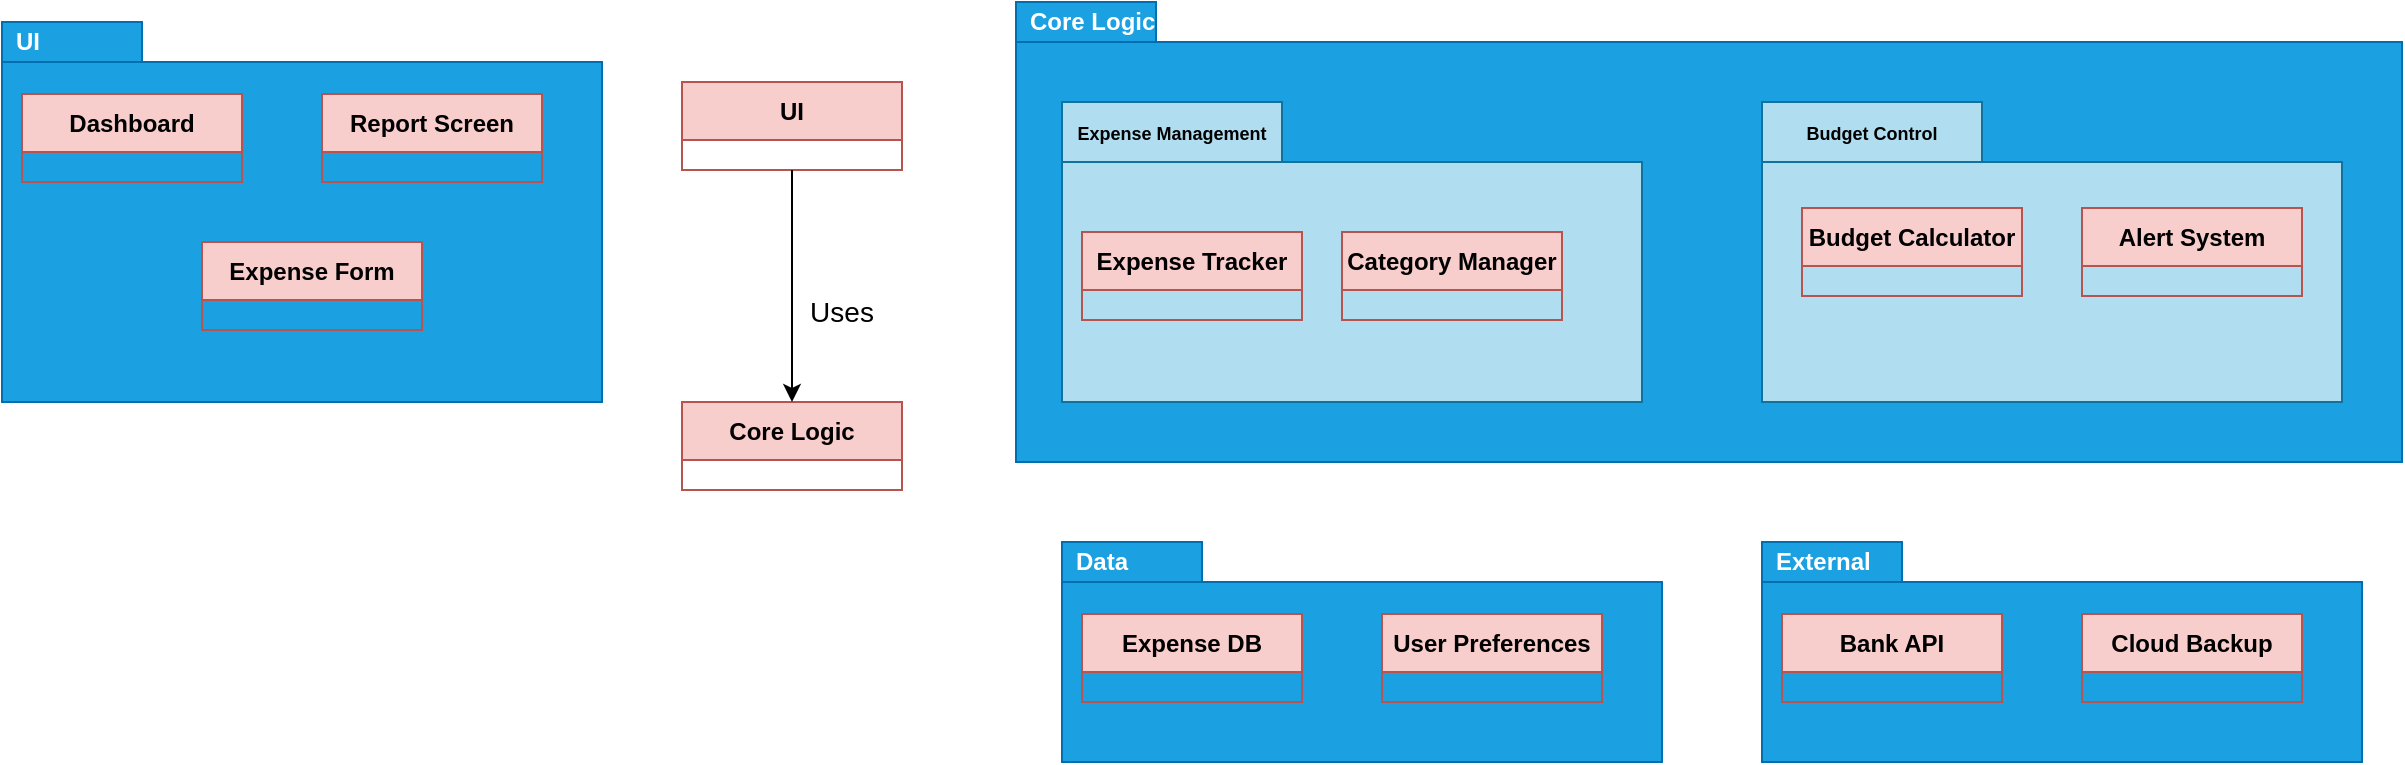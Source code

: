 <mxfile version="27.0.3">
  <diagram name="Page-1" id="cH2RgSweLdJWYKLOs1rj">
    <mxGraphModel dx="1303" dy="659" grid="1" gridSize="10" guides="1" tooltips="1" connect="1" arrows="1" fold="1" page="1" pageScale="1" pageWidth="827" pageHeight="1169" math="0" shadow="0">
      <root>
        <mxCell id="0" />
        <mxCell id="1" parent="0" />
        <mxCell id="XsrV2w-zz-6d203l439v-4" value="UI" style="shape=folder;xSize=90;align=left;spacingLeft=10;align=left;verticalAlign=top;spacingLeft=5;spacingTop=-4;tabWidth=70;tabHeight=20;tabPosition=left;html=1;recursiveResize=0;fillColor=#1ba1e2;fontColor=#ffffff;strokeColor=#006EAF;fontStyle=1" vertex="1" parent="1">
          <mxGeometry x="40" y="120" width="300" height="190" as="geometry" />
        </mxCell>
        <mxCell id="XsrV2w-zz-6d203l439v-22" value="Dashboard" style="swimlane;fontStyle=1;align=center;verticalAlign=middle;childLayout=stackLayout;horizontal=1;startSize=29;horizontalStack=0;resizeParent=1;resizeParentMax=0;resizeLast=0;collapsible=0;marginBottom=0;html=1;whiteSpace=wrap;fillColor=#f8cecc;strokeColor=#b85450;" vertex="1" parent="XsrV2w-zz-6d203l439v-4">
          <mxGeometry x="10" y="36" width="110" height="44" as="geometry" />
        </mxCell>
        <mxCell id="XsrV2w-zz-6d203l439v-25" value="Report Screen" style="swimlane;fontStyle=1;align=center;verticalAlign=middle;childLayout=stackLayout;horizontal=1;startSize=29;horizontalStack=0;resizeParent=1;resizeParentMax=0;resizeLast=0;collapsible=0;marginBottom=0;html=1;whiteSpace=wrap;fillColor=#f8cecc;strokeColor=#b85450;" vertex="1" parent="XsrV2w-zz-6d203l439v-4">
          <mxGeometry x="160" y="36" width="110" height="44" as="geometry" />
        </mxCell>
        <mxCell id="XsrV2w-zz-6d203l439v-26" value="Expense Form" style="swimlane;fontStyle=1;align=center;verticalAlign=middle;childLayout=stackLayout;horizontal=1;startSize=29;horizontalStack=0;resizeParent=1;resizeParentMax=0;resizeLast=0;collapsible=0;marginBottom=0;html=1;whiteSpace=wrap;fillColor=#f8cecc;strokeColor=#b85450;" vertex="1" parent="XsrV2w-zz-6d203l439v-4">
          <mxGeometry x="100" y="110" width="110" height="44" as="geometry" />
        </mxCell>
        <mxCell id="XsrV2w-zz-6d203l439v-9" value="Core Logic" style="shape=folder;xSize=90;align=left;spacingLeft=10;align=left;verticalAlign=top;spacingLeft=5;spacingTop=-4;tabWidth=70;tabHeight=20;tabPosition=left;html=1;recursiveResize=0;fillColor=#1ba1e2;fontColor=#ffffff;strokeColor=#006EAF;fontStyle=1" vertex="1" parent="1">
          <mxGeometry x="547" y="110" width="693" height="230" as="geometry" />
        </mxCell>
        <mxCell id="XsrV2w-zz-6d203l439v-13" value="&lt;font style=&quot;font-size: 9px;&quot;&gt;Expense Management&lt;/font&gt;" style="shape=folder;fontStyle=1;tabWidth=110;tabHeight=30;tabPosition=left;html=1;boundedLbl=1;labelInHeader=1;container=1;collapsible=0;whiteSpace=wrap;fillColor=#b1ddf0;strokeColor=#10739e;" vertex="1" parent="1">
          <mxGeometry x="570" y="160" width="290" height="150" as="geometry" />
        </mxCell>
        <mxCell id="XsrV2w-zz-6d203l439v-14" value="" style="html=1;strokeColor=none;resizeWidth=1;resizeHeight=1;fillColor=none;part=1;connectable=0;allowArrows=0;deletable=0;whiteSpace=wrap;" vertex="1" parent="XsrV2w-zz-6d203l439v-13">
          <mxGeometry width="290.0" height="105" relative="1" as="geometry">
            <mxPoint y="30" as="offset" />
          </mxGeometry>
        </mxCell>
        <mxCell id="XsrV2w-zz-6d203l439v-31" value="Expense Tracker" style="swimlane;fontStyle=1;align=center;verticalAlign=middle;childLayout=stackLayout;horizontal=1;startSize=29;horizontalStack=0;resizeParent=1;resizeParentMax=0;resizeLast=0;collapsible=0;marginBottom=0;html=1;whiteSpace=wrap;fillColor=#f8cecc;strokeColor=#b85450;" vertex="1" parent="XsrV2w-zz-6d203l439v-13">
          <mxGeometry x="10" y="65" width="110" height="44" as="geometry" />
        </mxCell>
        <mxCell id="XsrV2w-zz-6d203l439v-18" value="&lt;font style=&quot;font-size: 9px;&quot;&gt;Budget Control&lt;/font&gt;" style="shape=folder;fontStyle=1;tabWidth=110;tabHeight=30;tabPosition=left;html=1;boundedLbl=1;labelInHeader=1;container=1;collapsible=0;whiteSpace=wrap;fillColor=#b1ddf0;strokeColor=#10739e;" vertex="1" parent="1">
          <mxGeometry x="920" y="160" width="290" height="150" as="geometry" />
        </mxCell>
        <mxCell id="XsrV2w-zz-6d203l439v-19" value="" style="html=1;strokeColor=none;resizeWidth=1;resizeHeight=1;fillColor=none;part=1;connectable=0;allowArrows=0;deletable=0;whiteSpace=wrap;" vertex="1" parent="XsrV2w-zz-6d203l439v-18">
          <mxGeometry width="290.0" height="105" relative="1" as="geometry">
            <mxPoint y="30" as="offset" />
          </mxGeometry>
        </mxCell>
        <mxCell id="XsrV2w-zz-6d203l439v-34" value="Budget Calculator" style="swimlane;fontStyle=1;align=center;verticalAlign=middle;childLayout=stackLayout;horizontal=1;startSize=29;horizontalStack=0;resizeParent=1;resizeParentMax=0;resizeLast=0;collapsible=0;marginBottom=0;html=1;whiteSpace=wrap;fillColor=#f8cecc;strokeColor=#b85450;" vertex="1" parent="XsrV2w-zz-6d203l439v-18">
          <mxGeometry x="20" y="53" width="110" height="44" as="geometry" />
        </mxCell>
        <mxCell id="XsrV2w-zz-6d203l439v-35" value="Alert System" style="swimlane;fontStyle=1;align=center;verticalAlign=middle;childLayout=stackLayout;horizontal=1;startSize=29;horizontalStack=0;resizeParent=1;resizeParentMax=0;resizeLast=0;collapsible=0;marginBottom=0;html=1;whiteSpace=wrap;fillColor=#f8cecc;strokeColor=#b85450;" vertex="1" parent="XsrV2w-zz-6d203l439v-18">
          <mxGeometry x="160" y="53" width="110" height="44" as="geometry" />
        </mxCell>
        <mxCell id="XsrV2w-zz-6d203l439v-33" value="Category Manager" style="swimlane;fontStyle=1;align=center;verticalAlign=middle;childLayout=stackLayout;horizontal=1;startSize=29;horizontalStack=0;resizeParent=1;resizeParentMax=0;resizeLast=0;collapsible=0;marginBottom=0;html=1;whiteSpace=wrap;fillColor=#f8cecc;strokeColor=#b85450;" vertex="1" parent="1">
          <mxGeometry x="710" y="225" width="110" height="44" as="geometry" />
        </mxCell>
        <mxCell id="XsrV2w-zz-6d203l439v-36" value="Data" style="shape=folder;xSize=90;align=left;spacingLeft=10;align=left;verticalAlign=top;spacingLeft=5;spacingTop=-4;tabWidth=70;tabHeight=20;tabPosition=left;html=1;recursiveResize=0;fillColor=#1ba1e2;fontColor=#ffffff;strokeColor=#006EAF;fontStyle=1" vertex="1" parent="1">
          <mxGeometry x="570" y="380" width="300" height="110" as="geometry" />
        </mxCell>
        <mxCell id="XsrV2w-zz-6d203l439v-37" value="Expense DB" style="swimlane;fontStyle=1;align=center;verticalAlign=middle;childLayout=stackLayout;horizontal=1;startSize=29;horizontalStack=0;resizeParent=1;resizeParentMax=0;resizeLast=0;collapsible=0;marginBottom=0;html=1;whiteSpace=wrap;fillColor=#f8cecc;strokeColor=#b85450;" vertex="1" parent="XsrV2w-zz-6d203l439v-36">
          <mxGeometry x="10" y="36" width="110" height="44" as="geometry" />
        </mxCell>
        <mxCell id="XsrV2w-zz-6d203l439v-38" value="User Preferences" style="swimlane;fontStyle=1;align=center;verticalAlign=middle;childLayout=stackLayout;horizontal=1;startSize=29;horizontalStack=0;resizeParent=1;resizeParentMax=0;resizeLast=0;collapsible=0;marginBottom=0;html=1;whiteSpace=wrap;fillColor=#f8cecc;strokeColor=#b85450;" vertex="1" parent="XsrV2w-zz-6d203l439v-36">
          <mxGeometry x="160" y="36" width="110" height="44" as="geometry" />
        </mxCell>
        <mxCell id="XsrV2w-zz-6d203l439v-40" value="External" style="shape=folder;xSize=90;align=left;spacingLeft=10;align=left;verticalAlign=top;spacingLeft=5;spacingTop=-4;tabWidth=70;tabHeight=20;tabPosition=left;html=1;recursiveResize=0;fillColor=#1ba1e2;fontColor=#ffffff;strokeColor=#006EAF;fontStyle=1" vertex="1" parent="1">
          <mxGeometry x="920" y="380" width="300" height="110" as="geometry" />
        </mxCell>
        <mxCell id="XsrV2w-zz-6d203l439v-41" value="Bank API" style="swimlane;fontStyle=1;align=center;verticalAlign=middle;childLayout=stackLayout;horizontal=1;startSize=29;horizontalStack=0;resizeParent=1;resizeParentMax=0;resizeLast=0;collapsible=0;marginBottom=0;html=1;whiteSpace=wrap;fillColor=#f8cecc;strokeColor=#b85450;" vertex="1" parent="XsrV2w-zz-6d203l439v-40">
          <mxGeometry x="10" y="36" width="110" height="44" as="geometry" />
        </mxCell>
        <mxCell id="XsrV2w-zz-6d203l439v-42" value="Cloud Backup" style="swimlane;fontStyle=1;align=center;verticalAlign=middle;childLayout=stackLayout;horizontal=1;startSize=29;horizontalStack=0;resizeParent=1;resizeParentMax=0;resizeLast=0;collapsible=0;marginBottom=0;html=1;whiteSpace=wrap;fillColor=#f8cecc;strokeColor=#b85450;" vertex="1" parent="XsrV2w-zz-6d203l439v-40">
          <mxGeometry x="160" y="36" width="110" height="44" as="geometry" />
        </mxCell>
        <mxCell id="XsrV2w-zz-6d203l439v-46" value="UI" style="swimlane;fontStyle=1;align=center;verticalAlign=middle;childLayout=stackLayout;horizontal=1;startSize=29;horizontalStack=0;resizeParent=1;resizeParentMax=0;resizeLast=0;collapsible=0;marginBottom=0;html=1;whiteSpace=wrap;fillColor=#f8cecc;strokeColor=#b85450;" vertex="1" parent="1">
          <mxGeometry x="380" y="150" width="110" height="44" as="geometry" />
        </mxCell>
        <mxCell id="XsrV2w-zz-6d203l439v-47" value="Core Logic" style="swimlane;fontStyle=1;align=center;verticalAlign=middle;childLayout=stackLayout;horizontal=1;startSize=29;horizontalStack=0;resizeParent=1;resizeParentMax=0;resizeLast=0;collapsible=0;marginBottom=0;html=1;whiteSpace=wrap;fillColor=#f8cecc;strokeColor=#b85450;" vertex="1" parent="1">
          <mxGeometry x="380" y="310" width="110" height="44" as="geometry" />
        </mxCell>
        <mxCell id="XsrV2w-zz-6d203l439v-48" value="" style="endArrow=classic;html=1;rounded=0;exitX=0.5;exitY=1;exitDx=0;exitDy=0;entryX=0.5;entryY=0;entryDx=0;entryDy=0;" edge="1" parent="1" source="XsrV2w-zz-6d203l439v-46" target="XsrV2w-zz-6d203l439v-47">
          <mxGeometry width="50" height="50" relative="1" as="geometry">
            <mxPoint x="780" y="390" as="sourcePoint" />
            <mxPoint x="830" y="340" as="targetPoint" />
          </mxGeometry>
        </mxCell>
        <mxCell id="XsrV2w-zz-6d203l439v-49" value="&lt;font style=&quot;font-size: 14px;&quot;&gt;Uses&lt;/font&gt;" style="text;html=1;align=center;verticalAlign=middle;whiteSpace=wrap;rounded=0;" vertex="1" parent="1">
          <mxGeometry x="430" y="250" width="60" height="30" as="geometry" />
        </mxCell>
      </root>
    </mxGraphModel>
  </diagram>
</mxfile>
